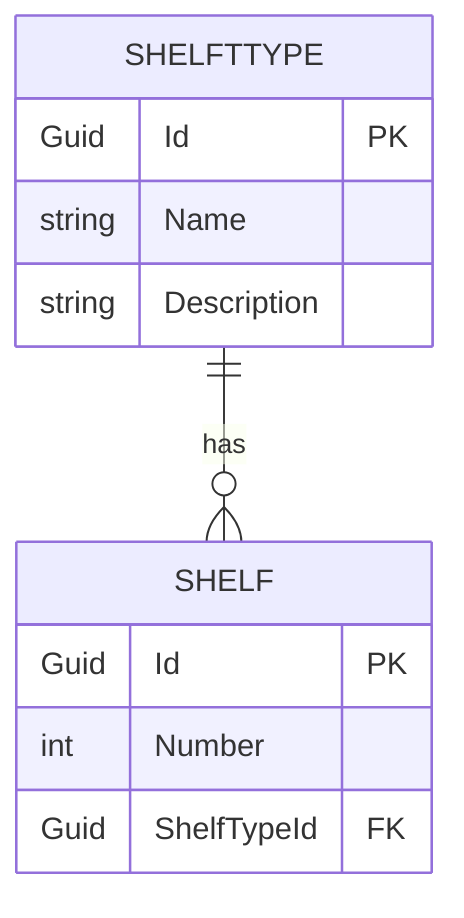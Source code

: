 ﻿erDiagram
    SHELFTTYPE {
        Guid Id PK
        string Name
        string Description
    }

    SHELF {
        Guid Id PK
        int Number
        Guid ShelfTypeId FK
    }

    SHELFTTYPE ||--o{ SHELF : "has"